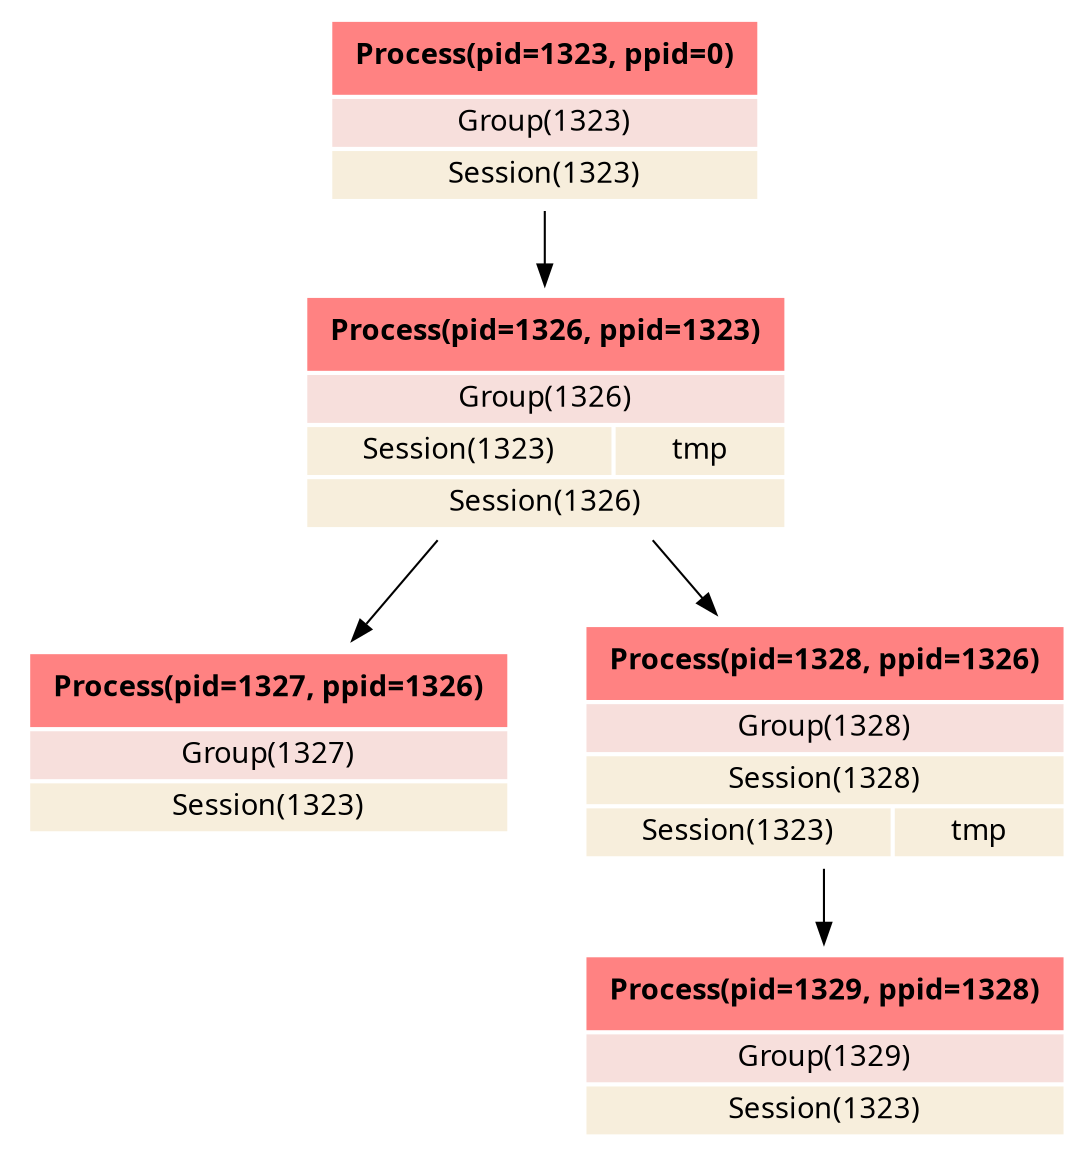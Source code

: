 digraph {
	node [color=black fillcolor="#006699" fontcolor=black shape=rectangle style=filled]
	rankdir=TB
	node [color=black fillcolor="#f9e47f" fontcolor=black fontname=Verdana shape=rectangle style=invisible]
	1323 [label=<<TABLE BORDER="0" CELLBORDER="0" CELLSPACING="2" CELLPADDING="4"><TR><TD COLSPAN="2" CELLPADDING="10" BGCOLOR="#ff8282"><B>Process(pid=1323, ppid=0)</B></TD></TR><TR><TD COLSPAN="2" BGCOLOR="#f7dfdc">Group(1323)</TD></TR><TR><TD COLSPAN="2" BGCOLOR="#f7eedc">Session(1323)</TD></TR></TABLE>>]
	1326 [label=<<TABLE BORDER="0" CELLBORDER="0" CELLSPACING="2" CELLPADDING="4"><TR><TD COLSPAN="2" CELLPADDING="10" BGCOLOR="#ff8282"><B>Process(pid=1326, ppid=1323)</B></TD></TR><TR><TD COLSPAN="2" BGCOLOR="#f7dfdc">Group(1326)</TD></TR><TR><TD COLSPAN="1" BGCOLOR="#f7eedc">Session(1323)</TD><TD BGCOLOR="#f7eedc" COLOR="#5e5757">tmp</TD></TR><TR><TD COLSPAN="2" BGCOLOR="#f7eedc">Session(1326)</TD></TR></TABLE>>]
	1327 [label=<<TABLE BORDER="0" CELLBORDER="0" CELLSPACING="2" CELLPADDING="4"><TR><TD COLSPAN="2" CELLPADDING="10" BGCOLOR="#ff8282"><B>Process(pid=1327, ppid=1326)</B></TD></TR><TR><TD COLSPAN="2" BGCOLOR="#f7dfdc">Group(1327)</TD></TR><TR><TD COLSPAN="2" BGCOLOR="#f7eedc">Session(1323)</TD></TR></TABLE>>]
	1328 [label=<<TABLE BORDER="0" CELLBORDER="0" CELLSPACING="2" CELLPADDING="4"><TR><TD COLSPAN="2" CELLPADDING="10" BGCOLOR="#ff8282"><B>Process(pid=1328, ppid=1326)</B></TD></TR><TR><TD COLSPAN="2" BGCOLOR="#f7dfdc">Group(1328)</TD></TR><TR><TD COLSPAN="2" BGCOLOR="#f7eedc">Session(1328)</TD></TR><TR><TD COLSPAN="1" BGCOLOR="#f7eedc">Session(1323)</TD><TD BGCOLOR="#f7eedc" COLOR="#5e5757">tmp</TD></TR></TABLE>>]
	1329 [label=<<TABLE BORDER="0" CELLBORDER="0" CELLSPACING="2" CELLPADDING="4"><TR><TD COLSPAN="2" CELLPADDING="10" BGCOLOR="#ff8282"><B>Process(pid=1329, ppid=1328)</B></TD></TR><TR><TD COLSPAN="2" BGCOLOR="#f7dfdc">Group(1329)</TD></TR><TR><TD COLSPAN="2" BGCOLOR="#f7eedc">Session(1323)</TD></TR></TABLE>>]
		1323 -> 1326
		1326 -> 1327
		1326 -> 1328
		1328 -> 1329
}
